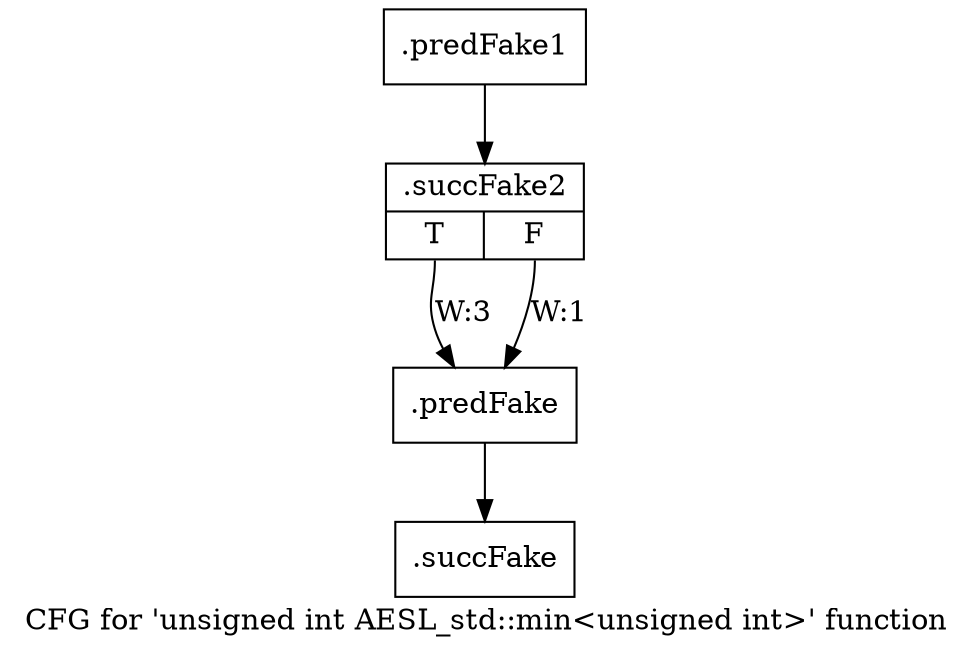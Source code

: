 digraph "CFG for 'unsigned int AESL_std::min\<unsigned int\>' function" {
	label="CFG for 'unsigned int AESL_std::min\<unsigned int\>' function";

	Node0x5806770 [shape=record,filename="",linenumber="",label="{.predFake1}"];
	Node0x5806770 -> Node0x6067660[ callList="" memoryops="" filename="/mnt/xilinx/Vitis_HLS/2021.2/include/etc/ap_private.h" execusionnum="2"];
	Node0x6067660 [shape=record,filename="/mnt/xilinx/Vitis_HLS/2021.2/include/etc/ap_private.h",linenumber="112",label="{.succFake2|{<s0>T|<s1>F}}"];
	Node0x6067660:s0 -> Node0x576cba0[label="W:3" callList="" memoryops="" filename="/mnt/xilinx/Vitis_HLS/2021.2/include/etc/ap_private.h" execusionnum="2"];
	Node0x6067660:s1 -> Node0x576cba0[label="W:1" callList="" memoryops="" filename="/mnt/xilinx/Vitis_HLS/2021.2/include/etc/ap_private.h" execusionnum="0"];
	Node0x576cba0 [shape=record,filename="/mnt/xilinx/Vitis_HLS/2021.2/include/etc/ap_private.h",linenumber="112",label="{.predFake}"];
	Node0x576cba0 -> Node0x608c7a0[ callList="" memoryops="" filename="/mnt/xilinx/Vitis_HLS/2021.2/include/etc/ap_private.h" execusionnum="2"];
	Node0x608c7a0 [shape=record,filename="/mnt/xilinx/Vitis_HLS/2021.2/include/etc/ap_private.h",linenumber="112",label="{.succFake}"];
}
